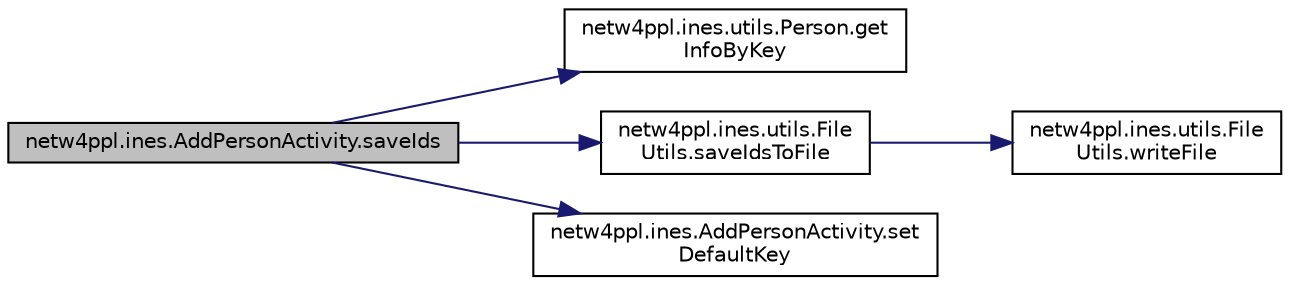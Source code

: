 digraph "netw4ppl.ines.AddPersonActivity.saveIds"
{
 // LATEX_PDF_SIZE
  edge [fontname="Helvetica",fontsize="10",labelfontname="Helvetica",labelfontsize="10"];
  node [fontname="Helvetica",fontsize="10",shape=record];
  rankdir="LR";
  Node1 [label="netw4ppl.ines.AddPersonActivity.saveIds",height=0.2,width=0.4,color="black", fillcolor="grey75", style="filled", fontcolor="black",tooltip=" "];
  Node1 -> Node2 [color="midnightblue",fontsize="10",style="solid",fontname="Helvetica"];
  Node2 [label="netw4ppl.ines.utils.Person.get\lInfoByKey",height=0.2,width=0.4,color="black", fillcolor="white", style="filled",URL="$classnetw4ppl_1_1ines_1_1utils_1_1_person.html#aac5fc1d869afba24db0e941199b787aa",tooltip=" "];
  Node1 -> Node3 [color="midnightblue",fontsize="10",style="solid",fontname="Helvetica"];
  Node3 [label="netw4ppl.ines.utils.File\lUtils.saveIdsToFile",height=0.2,width=0.4,color="black", fillcolor="white", style="filled",URL="$classnetw4ppl_1_1ines_1_1utils_1_1_file_utils.html#a69d1ff33a8f80c5134f585554518c965",tooltip=" "];
  Node3 -> Node4 [color="midnightblue",fontsize="10",style="solid",fontname="Helvetica"];
  Node4 [label="netw4ppl.ines.utils.File\lUtils.writeFile",height=0.2,width=0.4,color="black", fillcolor="white", style="filled",URL="$classnetw4ppl_1_1ines_1_1utils_1_1_file_utils.html#a1f0aa37b0535d343b6591851cf1c0a56",tooltip=" "];
  Node1 -> Node5 [color="midnightblue",fontsize="10",style="solid",fontname="Helvetica"];
  Node5 [label="netw4ppl.ines.AddPersonActivity.set\lDefaultKey",height=0.2,width=0.4,color="black", fillcolor="white", style="filled",URL="$classnetw4ppl_1_1ines_1_1_add_person_activity.html#af032d5e5d1ea5e8ea9db70e8a3fe1136",tooltip=" "];
}
